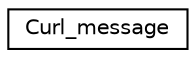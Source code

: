 digraph "Graphical Class Hierarchy"
{
  edge [fontname="Helvetica",fontsize="10",labelfontname="Helvetica",labelfontsize="10"];
  node [fontname="Helvetica",fontsize="10",shape=record];
  rankdir="LR";
  Node0 [label="Curl_message",height=0.2,width=0.4,color="black", fillcolor="white", style="filled",URL="$struct_curl__message.html"];
}
